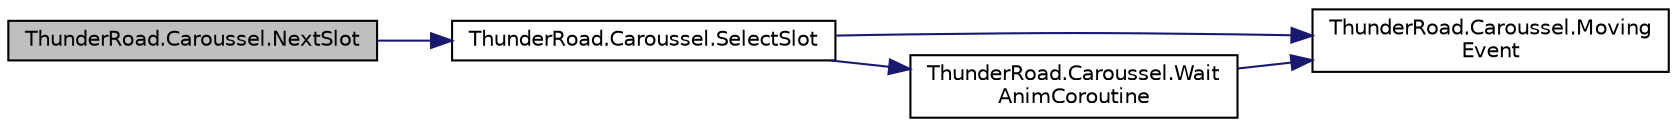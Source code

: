 digraph "ThunderRoad.Caroussel.NextSlot"
{
 // LATEX_PDF_SIZE
  edge [fontname="Helvetica",fontsize="10",labelfontname="Helvetica",labelfontsize="10"];
  node [fontname="Helvetica",fontsize="10",shape=record];
  rankdir="LR";
  Node1 [label="ThunderRoad.Caroussel.NextSlot",height=0.2,width=0.4,color="black", fillcolor="grey75", style="filled", fontcolor="black",tooltip="Nexts the slot."];
  Node1 -> Node2 [color="midnightblue",fontsize="10",style="solid",fontname="Helvetica"];
  Node2 [label="ThunderRoad.Caroussel.SelectSlot",height=0.2,width=0.4,color="black", fillcolor="white", style="filled",URL="$class_thunder_road_1_1_caroussel.html#a1f78096db523385b09f25ed7300f38e7",tooltip="Selects the slot."];
  Node2 -> Node3 [color="midnightblue",fontsize="10",style="solid",fontname="Helvetica"];
  Node3 [label="ThunderRoad.Caroussel.Moving\lEvent",height=0.2,width=0.4,color="black", fillcolor="white", style="filled",URL="$class_thunder_road_1_1_caroussel.html#afce6d30bb494847faae07b354c84a2db",tooltip="Delegate MovingEvent"];
  Node2 -> Node4 [color="midnightblue",fontsize="10",style="solid",fontname="Helvetica"];
  Node4 [label="ThunderRoad.Caroussel.Wait\lAnimCoroutine",height=0.2,width=0.4,color="black", fillcolor="white", style="filled",URL="$class_thunder_road_1_1_caroussel.html#a5337341f618a7157345cea5ac6c0ada3",tooltip="Waits the anim coroutine."];
  Node4 -> Node3 [color="midnightblue",fontsize="10",style="solid",fontname="Helvetica"];
}

